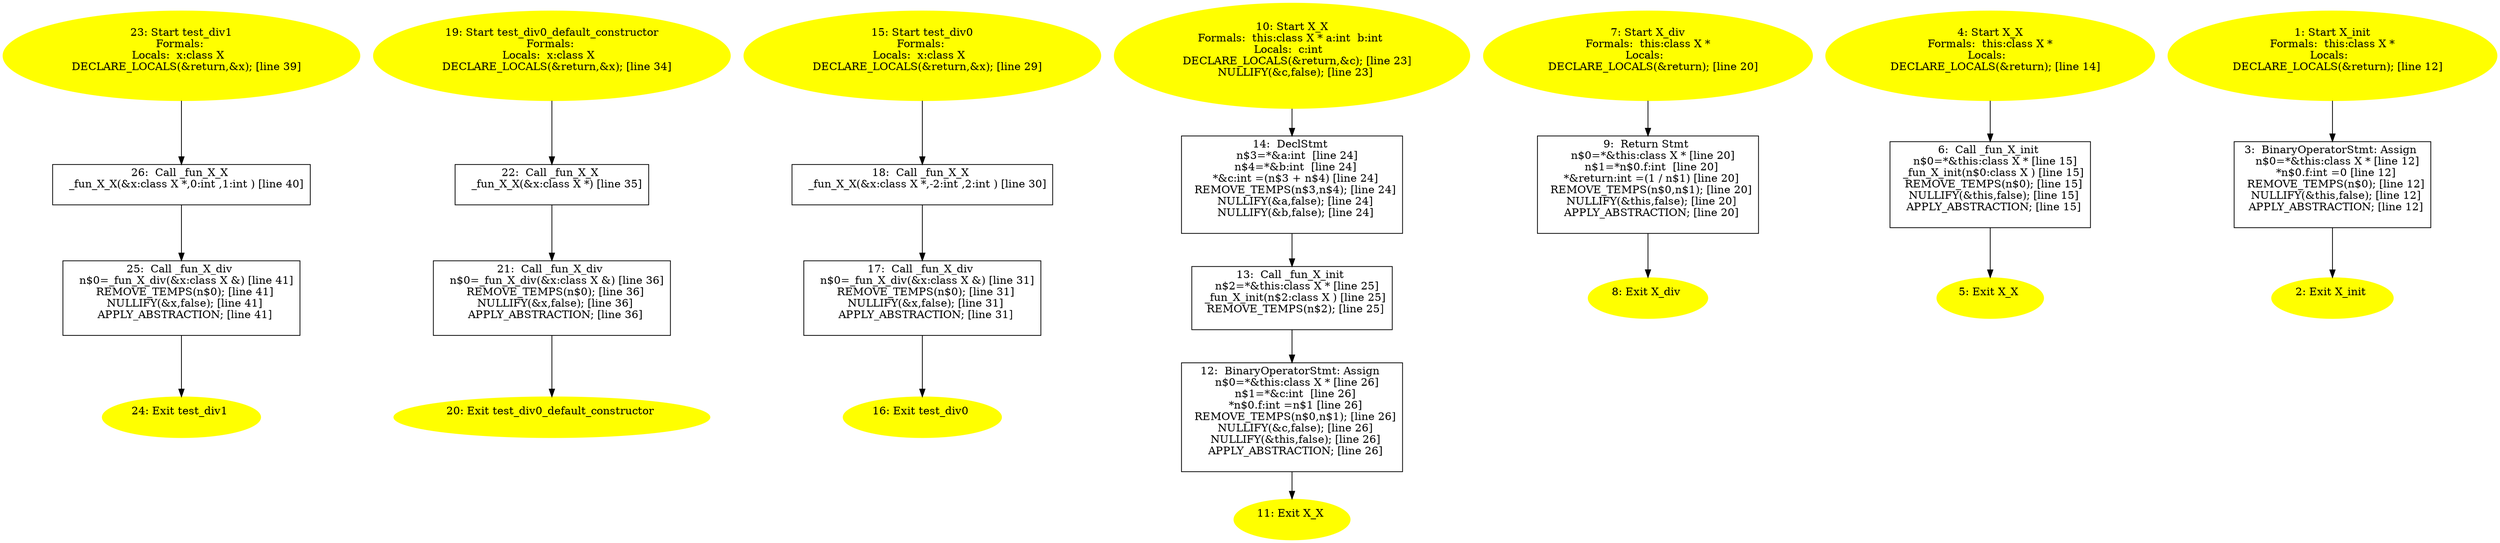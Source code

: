 digraph iCFG {
26 [label="26:  Call _fun_X_X \n   _fun_X_X(&x:class X *,0:int ,1:int ) [line 40]\n " shape="box"]
	

	 26 -> 25 ;
25 [label="25:  Call _fun_X_div \n   n$0=_fun_X_div(&x:class X &) [line 41]\n  REMOVE_TEMPS(n$0); [line 41]\n  NULLIFY(&x,false); [line 41]\n  APPLY_ABSTRACTION; [line 41]\n " shape="box"]
	

	 25 -> 24 ;
24 [label="24: Exit test_div1 \n  " color=yellow style=filled]
	

23 [label="23: Start test_div1\nFormals: \nLocals:  x:class X  \n   DECLARE_LOCALS(&return,&x); [line 39]\n " color=yellow style=filled]
	

	 23 -> 26 ;
22 [label="22:  Call _fun_X_X \n   _fun_X_X(&x:class X *) [line 35]\n " shape="box"]
	

	 22 -> 21 ;
21 [label="21:  Call _fun_X_div \n   n$0=_fun_X_div(&x:class X &) [line 36]\n  REMOVE_TEMPS(n$0); [line 36]\n  NULLIFY(&x,false); [line 36]\n  APPLY_ABSTRACTION; [line 36]\n " shape="box"]
	

	 21 -> 20 ;
20 [label="20: Exit test_div0_default_constructor \n  " color=yellow style=filled]
	

19 [label="19: Start test_div0_default_constructor\nFormals: \nLocals:  x:class X  \n   DECLARE_LOCALS(&return,&x); [line 34]\n " color=yellow style=filled]
	

	 19 -> 22 ;
18 [label="18:  Call _fun_X_X \n   _fun_X_X(&x:class X *,-2:int ,2:int ) [line 30]\n " shape="box"]
	

	 18 -> 17 ;
17 [label="17:  Call _fun_X_div \n   n$0=_fun_X_div(&x:class X &) [line 31]\n  REMOVE_TEMPS(n$0); [line 31]\n  NULLIFY(&x,false); [line 31]\n  APPLY_ABSTRACTION; [line 31]\n " shape="box"]
	

	 17 -> 16 ;
16 [label="16: Exit test_div0 \n  " color=yellow style=filled]
	

15 [label="15: Start test_div0\nFormals: \nLocals:  x:class X  \n   DECLARE_LOCALS(&return,&x); [line 29]\n " color=yellow style=filled]
	

	 15 -> 18 ;
14 [label="14:  DeclStmt \n   n$3=*&a:int  [line 24]\n  n$4=*&b:int  [line 24]\n  *&c:int =(n$3 + n$4) [line 24]\n  REMOVE_TEMPS(n$3,n$4); [line 24]\n  NULLIFY(&a,false); [line 24]\n  NULLIFY(&b,false); [line 24]\n " shape="box"]
	

	 14 -> 13 ;
13 [label="13:  Call _fun_X_init \n   n$2=*&this:class X * [line 25]\n  _fun_X_init(n$2:class X ) [line 25]\n  REMOVE_TEMPS(n$2); [line 25]\n " shape="box"]
	

	 13 -> 12 ;
12 [label="12:  BinaryOperatorStmt: Assign \n   n$0=*&this:class X * [line 26]\n  n$1=*&c:int  [line 26]\n  *n$0.f:int =n$1 [line 26]\n  REMOVE_TEMPS(n$0,n$1); [line 26]\n  NULLIFY(&c,false); [line 26]\n  NULLIFY(&this,false); [line 26]\n  APPLY_ABSTRACTION; [line 26]\n " shape="box"]
	

	 12 -> 11 ;
11 [label="11: Exit X_X \n  " color=yellow style=filled]
	

10 [label="10: Start X_X\nFormals:  this:class X * a:int  b:int \nLocals:  c:int  \n   DECLARE_LOCALS(&return,&c); [line 23]\n  NULLIFY(&c,false); [line 23]\n " color=yellow style=filled]
	

	 10 -> 14 ;
9 [label="9:  Return Stmt \n   n$0=*&this:class X * [line 20]\n  n$1=*n$0.f:int  [line 20]\n  *&return:int =(1 / n$1) [line 20]\n  REMOVE_TEMPS(n$0,n$1); [line 20]\n  NULLIFY(&this,false); [line 20]\n  APPLY_ABSTRACTION; [line 20]\n " shape="box"]
	

	 9 -> 8 ;
8 [label="8: Exit X_div \n  " color=yellow style=filled]
	

7 [label="7: Start X_div\nFormals:  this:class X *\nLocals:  \n   DECLARE_LOCALS(&return); [line 20]\n " color=yellow style=filled]
	

	 7 -> 9 ;
6 [label="6:  Call _fun_X_init \n   n$0=*&this:class X * [line 15]\n  _fun_X_init(n$0:class X ) [line 15]\n  REMOVE_TEMPS(n$0); [line 15]\n  NULLIFY(&this,false); [line 15]\n  APPLY_ABSTRACTION; [line 15]\n " shape="box"]
	

	 6 -> 5 ;
5 [label="5: Exit X_X \n  " color=yellow style=filled]
	

4 [label="4: Start X_X\nFormals:  this:class X *\nLocals:  \n   DECLARE_LOCALS(&return); [line 14]\n " color=yellow style=filled]
	

	 4 -> 6 ;
3 [label="3:  BinaryOperatorStmt: Assign \n   n$0=*&this:class X * [line 12]\n  *n$0.f:int =0 [line 12]\n  REMOVE_TEMPS(n$0); [line 12]\n  NULLIFY(&this,false); [line 12]\n  APPLY_ABSTRACTION; [line 12]\n " shape="box"]
	

	 3 -> 2 ;
2 [label="2: Exit X_init \n  " color=yellow style=filled]
	

1 [label="1: Start X_init\nFormals:  this:class X *\nLocals:  \n   DECLARE_LOCALS(&return); [line 12]\n " color=yellow style=filled]
	

	 1 -> 3 ;
}
